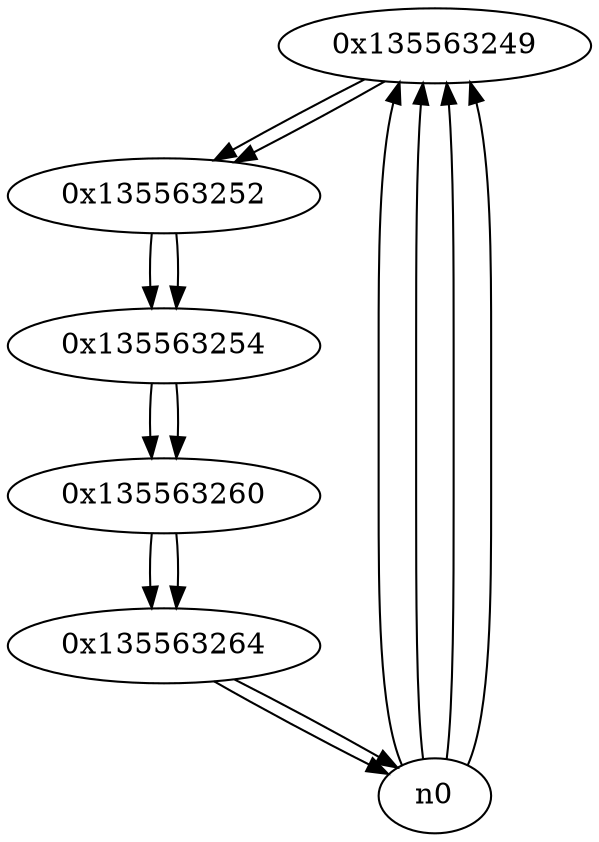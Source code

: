 digraph G{
/* nodes */
  n1 [label="0x135563249"]
  n2 [label="0x135563252"]
  n3 [label="0x135563254"]
  n4 [label="0x135563260"]
  n5 [label="0x135563264"]
/* edges */
n1 -> n2;
n0 -> n1;
n0 -> n1;
n0 -> n1;
n0 -> n1;
n2 -> n3;
n1 -> n2;
n3 -> n4;
n2 -> n3;
n4 -> n5;
n3 -> n4;
n5 -> n0;
n5 -> n0;
n4 -> n5;
}
